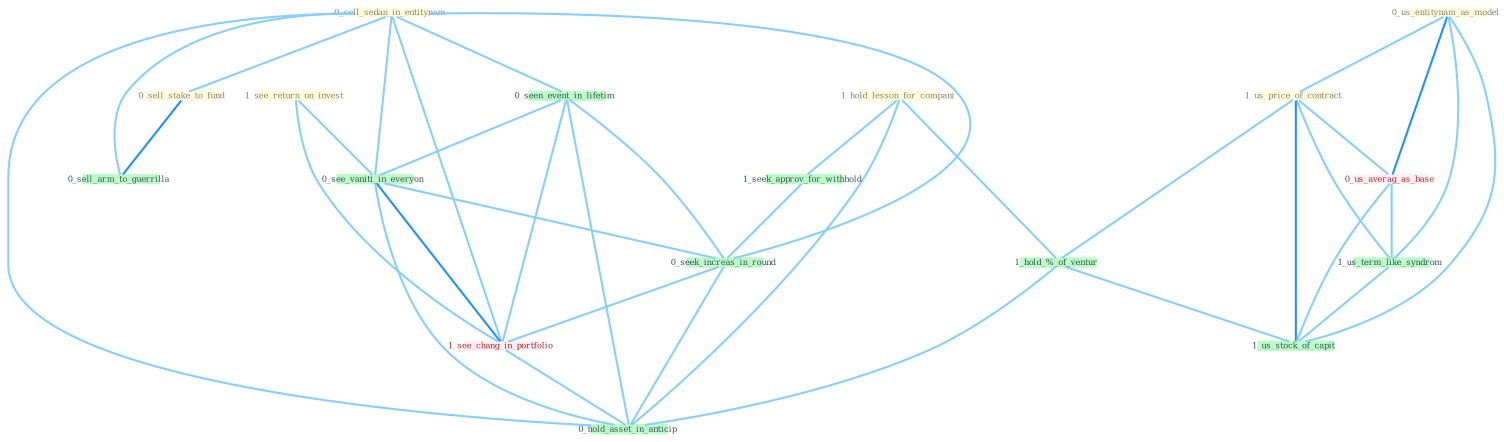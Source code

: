 Graph G{ 
    node
    [shape=polygon,style=filled,width=.5,height=.06,color="#BDFCC9",fixedsize=true,fontsize=4,
    fontcolor="#2f4f4f"];
    {node
    [color="#ffffe0", fontcolor="#8b7d6b"] "1_see_return_on_invest " "0_sell_sedan_in_entitynam " "0_us_entitynam_as_model " "1_hold_lesson_for_compani " "1_us_price_of_contract " "0_sell_stake_to_fund "}
{node [color="#fff0f5", fontcolor="#b22222"] "0_us_averag_as_base " "1_see_chang_in_portfolio "}
edge [color="#B0E2FF"];

	"1_see_return_on_invest " -- "0_see_vaniti_in_everyon " [w="1", color="#87cefa" ];
	"1_see_return_on_invest " -- "1_see_chang_in_portfolio " [w="1", color="#87cefa" ];
	"0_sell_sedan_in_entitynam " -- "0_sell_stake_to_fund " [w="1", color="#87cefa" ];
	"0_sell_sedan_in_entitynam " -- "0_seen_event_in_lifetim " [w="1", color="#87cefa" ];
	"0_sell_sedan_in_entitynam " -- "0_see_vaniti_in_everyon " [w="1", color="#87cefa" ];
	"0_sell_sedan_in_entitynam " -- "0_sell_arm_to_guerrilla " [w="1", color="#87cefa" ];
	"0_sell_sedan_in_entitynam " -- "0_seek_increas_in_round " [w="1", color="#87cefa" ];
	"0_sell_sedan_in_entitynam " -- "1_see_chang_in_portfolio " [w="1", color="#87cefa" ];
	"0_sell_sedan_in_entitynam " -- "0_hold_asset_in_anticip " [w="1", color="#87cefa" ];
	"0_us_entitynam_as_model " -- "1_us_price_of_contract " [w="1", color="#87cefa" ];
	"0_us_entitynam_as_model " -- "0_us_averag_as_base " [w="2", color="#1e90ff" , len=0.8];
	"0_us_entitynam_as_model " -- "1_us_term_like_syndrom " [w="1", color="#87cefa" ];
	"0_us_entitynam_as_model " -- "1_us_stock_of_capit " [w="1", color="#87cefa" ];
	"1_hold_lesson_for_compani " -- "1_seek_approv_for_withhold " [w="1", color="#87cefa" ];
	"1_hold_lesson_for_compani " -- "1_hold_%_of_ventur " [w="1", color="#87cefa" ];
	"1_hold_lesson_for_compani " -- "0_hold_asset_in_anticip " [w="1", color="#87cefa" ];
	"1_us_price_of_contract " -- "0_us_averag_as_base " [w="1", color="#87cefa" ];
	"1_us_price_of_contract " -- "1_us_term_like_syndrom " [w="1", color="#87cefa" ];
	"1_us_price_of_contract " -- "1_hold_%_of_ventur " [w="1", color="#87cefa" ];
	"1_us_price_of_contract " -- "1_us_stock_of_capit " [w="2", color="#1e90ff" , len=0.8];
	"0_sell_stake_to_fund " -- "0_sell_arm_to_guerrilla " [w="2", color="#1e90ff" , len=0.8];
	"0_seen_event_in_lifetim " -- "0_see_vaniti_in_everyon " [w="1", color="#87cefa" ];
	"0_seen_event_in_lifetim " -- "0_seek_increas_in_round " [w="1", color="#87cefa" ];
	"0_seen_event_in_lifetim " -- "1_see_chang_in_portfolio " [w="1", color="#87cefa" ];
	"0_seen_event_in_lifetim " -- "0_hold_asset_in_anticip " [w="1", color="#87cefa" ];
	"0_us_averag_as_base " -- "1_us_term_like_syndrom " [w="1", color="#87cefa" ];
	"0_us_averag_as_base " -- "1_us_stock_of_capit " [w="1", color="#87cefa" ];
	"1_us_term_like_syndrom " -- "1_us_stock_of_capit " [w="1", color="#87cefa" ];
	"1_seek_approv_for_withhold " -- "0_seek_increas_in_round " [w="1", color="#87cefa" ];
	"1_hold_%_of_ventur " -- "1_us_stock_of_capit " [w="1", color="#87cefa" ];
	"1_hold_%_of_ventur " -- "0_hold_asset_in_anticip " [w="1", color="#87cefa" ];
	"0_see_vaniti_in_everyon " -- "0_seek_increas_in_round " [w="1", color="#87cefa" ];
	"0_see_vaniti_in_everyon " -- "1_see_chang_in_portfolio " [w="2", color="#1e90ff" , len=0.8];
	"0_see_vaniti_in_everyon " -- "0_hold_asset_in_anticip " [w="1", color="#87cefa" ];
	"0_seek_increas_in_round " -- "1_see_chang_in_portfolio " [w="1", color="#87cefa" ];
	"0_seek_increas_in_round " -- "0_hold_asset_in_anticip " [w="1", color="#87cefa" ];
	"1_see_chang_in_portfolio " -- "0_hold_asset_in_anticip " [w="1", color="#87cefa" ];
}